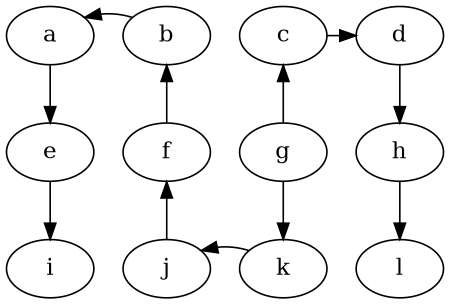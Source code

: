 digraph G {
  size = "3,3";

  { rank = same; a b c d }
  { rank = same; e f g h }
  { rank = same; i j k l }
  
  a -> e;
  a -> b [style = invis ];
  b -> a [constraint = false];
  b -> c [style = invis ];
  c -> d;
  d -> h;
  e -> i;
  e -> f [style = invis ];
  f -> b [constraint = false];
  f -> g [style = invis ];
  g -> k;
  g -> c [constraint = false];
  g -> h [style = invis ];
  h -> l;
  i -> j [style = invis ];
  j -> f [constraint = false];
  j -> k [style = invis ];
  k -> j;
  k -> l [style = invis ];
}